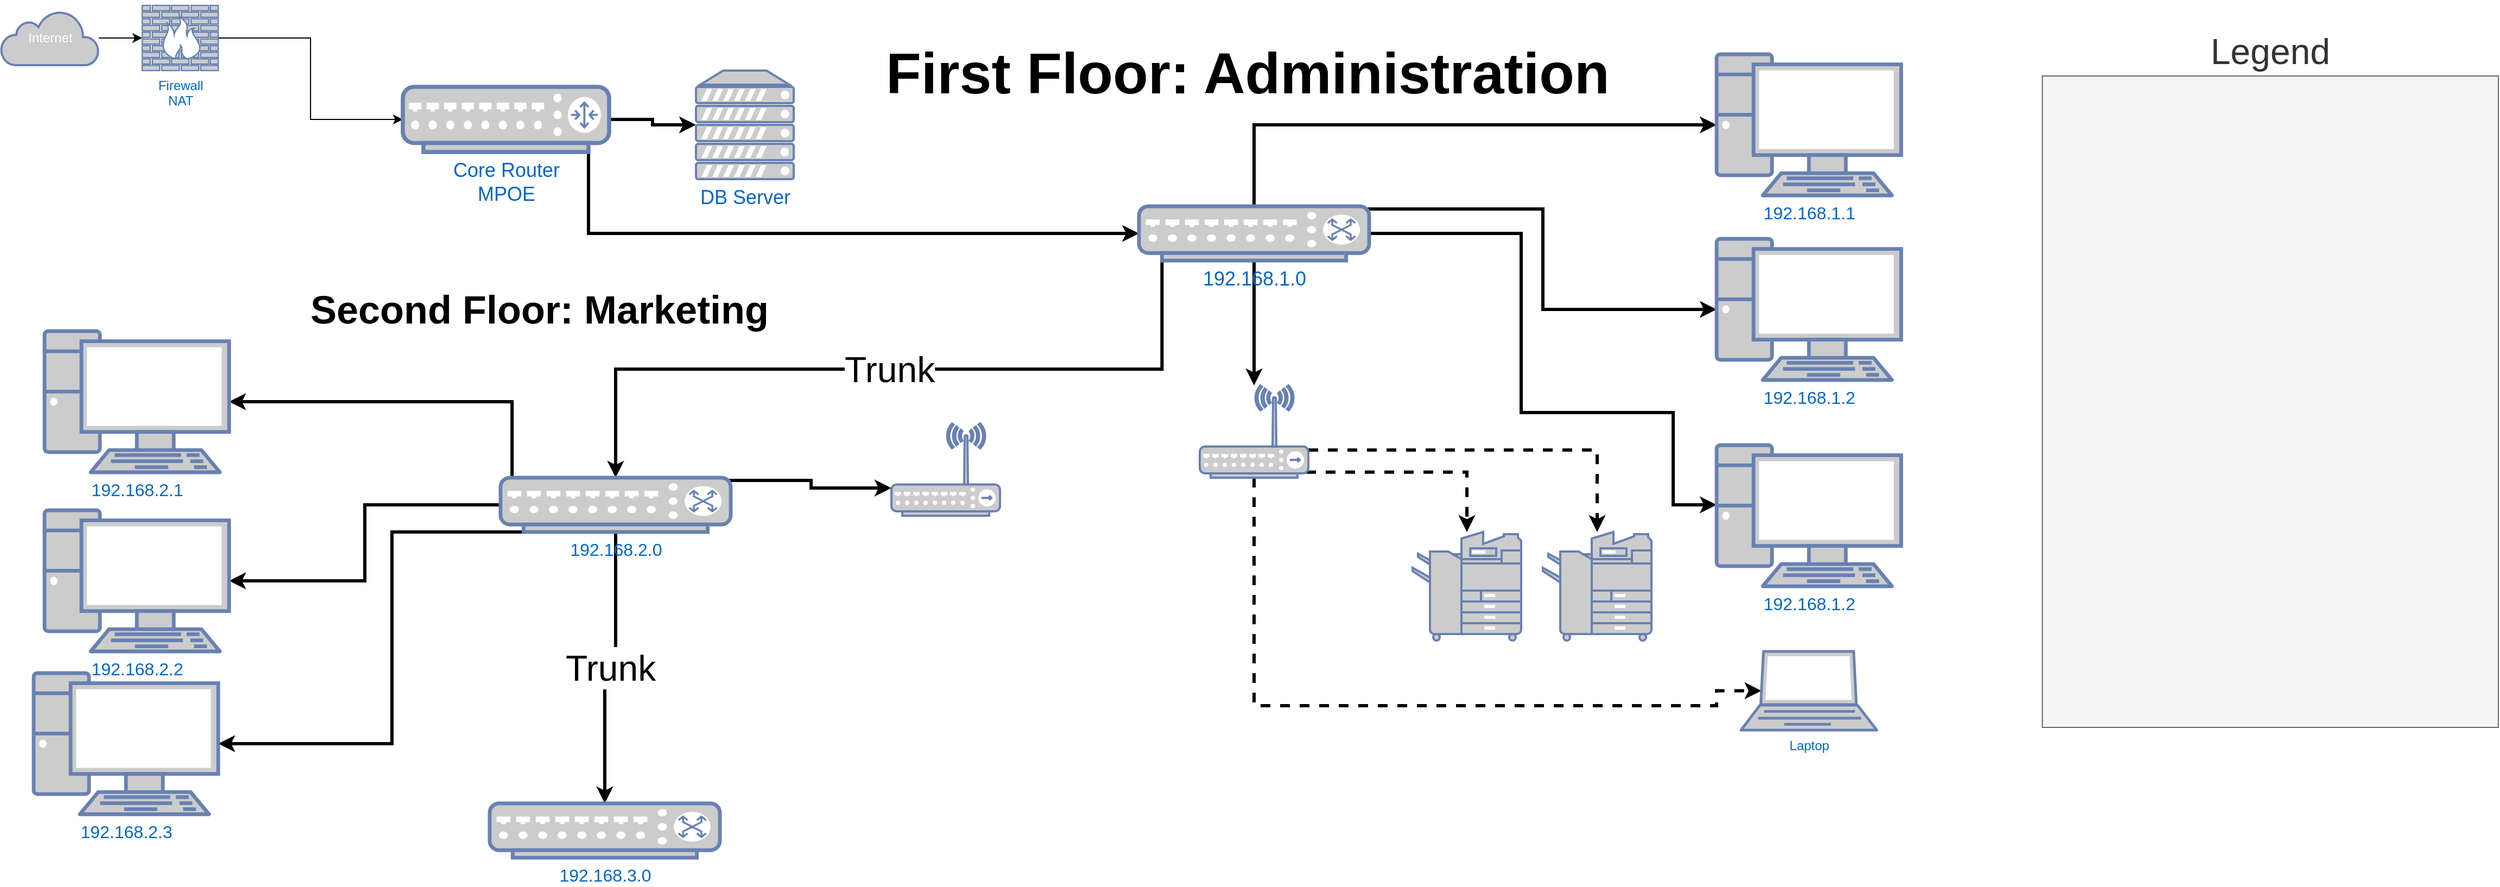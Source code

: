 <mxfile version="17.4.5" type="github">
  <diagram id="P3If8hHnJtQW5MDhgNXn" name="Page-1">
    <mxGraphModel dx="2076" dy="1094" grid="1" gridSize="10" guides="1" tooltips="1" connect="1" arrows="1" fold="1" page="1" pageScale="1" pageWidth="2336" pageHeight="1654" math="0" shadow="0">
      <root>
        <mxCell id="0" />
        <mxCell id="1" parent="0" />
        <mxCell id="7JDwlH0h02J3nJGDVh9B-3" style="edgeStyle=orthogonalEdgeStyle;rounded=0;orthogonalLoop=1;jettySize=auto;html=1;" edge="1" parent="1" source="7JDwlH0h02J3nJGDVh9B-1" target="7JDwlH0h02J3nJGDVh9B-2">
          <mxGeometry relative="1" as="geometry" />
        </mxCell>
        <mxCell id="7JDwlH0h02J3nJGDVh9B-1" value="Internet" style="html=1;outlineConnect=0;fillColor=#CCCCCC;strokeColor=#6881B3;gradientColor=none;gradientDirection=north;strokeWidth=2;shape=mxgraph.networks.cloud;fontColor=#ffffff;" vertex="1" parent="1">
          <mxGeometry x="20" y="10" width="90" height="50" as="geometry" />
        </mxCell>
        <mxCell id="7JDwlH0h02J3nJGDVh9B-5" style="edgeStyle=orthogonalEdgeStyle;rounded=0;orthogonalLoop=1;jettySize=auto;html=1;entryX=0;entryY=0.5;entryDx=0;entryDy=0;entryPerimeter=0;" edge="1" parent="1" source="7JDwlH0h02J3nJGDVh9B-2" target="7JDwlH0h02J3nJGDVh9B-4">
          <mxGeometry relative="1" as="geometry" />
        </mxCell>
        <mxCell id="7JDwlH0h02J3nJGDVh9B-2" value="Firewall&lt;br&gt;NAT" style="fontColor=#0066CC;verticalAlign=top;verticalLabelPosition=bottom;labelPosition=center;align=center;html=1;outlineConnect=0;fillColor=#CCCCCC;strokeColor=#6881B3;gradientColor=none;gradientDirection=north;strokeWidth=2;shape=mxgraph.networks.firewall;" vertex="1" parent="1">
          <mxGeometry x="150" y="5" width="70" height="60" as="geometry" />
        </mxCell>
        <mxCell id="7JDwlH0h02J3nJGDVh9B-18" style="edgeStyle=orthogonalEdgeStyle;rounded=0;orthogonalLoop=1;jettySize=auto;html=1;exitX=0.9;exitY=1;exitDx=0;exitDy=0;exitPerimeter=0;entryX=0;entryY=0.5;entryDx=0;entryDy=0;entryPerimeter=0;strokeWidth=3;" edge="1" parent="1" source="7JDwlH0h02J3nJGDVh9B-4" target="7JDwlH0h02J3nJGDVh9B-10">
          <mxGeometry relative="1" as="geometry" />
        </mxCell>
        <mxCell id="7JDwlH0h02J3nJGDVh9B-43" style="edgeStyle=orthogonalEdgeStyle;rounded=0;orthogonalLoop=1;jettySize=auto;html=1;entryX=0;entryY=0.5;entryDx=0;entryDy=0;entryPerimeter=0;fontSize=53;strokeWidth=3;" edge="1" parent="1" source="7JDwlH0h02J3nJGDVh9B-4" target="7JDwlH0h02J3nJGDVh9B-42">
          <mxGeometry relative="1" as="geometry" />
        </mxCell>
        <mxCell id="7JDwlH0h02J3nJGDVh9B-4" value="Core Router&lt;br&gt;MPOE" style="fontColor=#0066CC;verticalAlign=top;verticalLabelPosition=bottom;labelPosition=center;align=center;html=1;outlineConnect=0;fillColor=#CCCCCC;strokeColor=#6881B3;gradientColor=none;gradientDirection=north;strokeWidth=2;shape=mxgraph.networks.router;fontSize=18;" vertex="1" parent="1">
          <mxGeometry x="390" y="80" width="190" height="60" as="geometry" />
        </mxCell>
        <mxCell id="7JDwlH0h02J3nJGDVh9B-22" style="edgeStyle=orthogonalEdgeStyle;rounded=0;orthogonalLoop=1;jettySize=auto;html=1;exitX=0.5;exitY=1;exitDx=0;exitDy=0;exitPerimeter=0;strokeWidth=3;" edge="1" parent="1" source="7JDwlH0h02J3nJGDVh9B-10" target="7JDwlH0h02J3nJGDVh9B-21">
          <mxGeometry relative="1" as="geometry" />
        </mxCell>
        <mxCell id="7JDwlH0h02J3nJGDVh9B-27" style="edgeStyle=orthogonalEdgeStyle;rounded=0;orthogonalLoop=1;jettySize=auto;html=1;exitX=0.5;exitY=0;exitDx=0;exitDy=0;exitPerimeter=0;strokeWidth=3;entryX=0;entryY=0.5;entryDx=0;entryDy=0;entryPerimeter=0;" edge="1" parent="1" source="7JDwlH0h02J3nJGDVh9B-10" target="7JDwlH0h02J3nJGDVh9B-19">
          <mxGeometry relative="1" as="geometry" />
        </mxCell>
        <mxCell id="7JDwlH0h02J3nJGDVh9B-28" style="edgeStyle=orthogonalEdgeStyle;rounded=0;orthogonalLoop=1;jettySize=auto;html=1;exitX=0.95;exitY=0.05;exitDx=0;exitDy=0;exitPerimeter=0;entryX=0;entryY=0.5;entryDx=0;entryDy=0;entryPerimeter=0;strokeWidth=3;" edge="1" parent="1" source="7JDwlH0h02J3nJGDVh9B-10" target="7JDwlH0h02J3nJGDVh9B-24">
          <mxGeometry relative="1" as="geometry" />
        </mxCell>
        <mxCell id="7JDwlH0h02J3nJGDVh9B-30" style="edgeStyle=orthogonalEdgeStyle;rounded=0;orthogonalLoop=1;jettySize=auto;html=1;exitX=1;exitY=0.5;exitDx=0;exitDy=0;exitPerimeter=0;strokeWidth=3;" edge="1" parent="1" source="7JDwlH0h02J3nJGDVh9B-10" target="7JDwlH0h02J3nJGDVh9B-39">
          <mxGeometry relative="1" as="geometry">
            <mxPoint x="1600" y="460" as="targetPoint" />
            <Array as="points">
              <mxPoint x="1420" y="215" />
              <mxPoint x="1420" y="380" />
              <mxPoint x="1560" y="380" />
              <mxPoint x="1560" y="465" />
            </Array>
          </mxGeometry>
        </mxCell>
        <mxCell id="7JDwlH0h02J3nJGDVh9B-38" value="Trunk&lt;font style=&quot;font-size: 33px;&quot;&gt;&lt;br style=&quot;font-size: 33px;&quot;&gt;&lt;/font&gt;" style="edgeStyle=orthogonalEdgeStyle;rounded=0;orthogonalLoop=1;jettySize=auto;html=1;exitX=0.1;exitY=1;exitDx=0;exitDy=0;exitPerimeter=0;fontSize=33;strokeWidth=3;" edge="1" parent="1" source="7JDwlH0h02J3nJGDVh9B-10" target="7JDwlH0h02J3nJGDVh9B-37">
          <mxGeometry relative="1" as="geometry" />
        </mxCell>
        <mxCell id="7JDwlH0h02J3nJGDVh9B-10" value="192.168.1.0" style="fontColor=#0066CC;verticalAlign=top;verticalLabelPosition=bottom;labelPosition=center;align=center;html=1;outlineConnect=0;fillColor=#CCCCCC;strokeColor=#6881B3;gradientColor=none;gradientDirection=north;strokeWidth=2;shape=mxgraph.networks.switch;fontSize=18;" vertex="1" parent="1">
          <mxGeometry x="1068" y="190" width="212" height="50" as="geometry" />
        </mxCell>
        <mxCell id="7JDwlH0h02J3nJGDVh9B-19" value="192.168.1.1" style="fontColor=#0066CC;verticalAlign=top;verticalLabelPosition=bottom;labelPosition=center;align=center;html=1;outlineConnect=0;fillColor=#CCCCCC;strokeColor=#6881B3;gradientColor=none;gradientDirection=north;strokeWidth=2;shape=mxgraph.networks.pc;fontSize=16;" vertex="1" parent="1">
          <mxGeometry x="1600" y="50" width="170" height="130" as="geometry" />
        </mxCell>
        <mxCell id="7JDwlH0h02J3nJGDVh9B-33" style="edgeStyle=orthogonalEdgeStyle;rounded=0;orthogonalLoop=1;jettySize=auto;html=1;exitX=1;exitY=0.7;exitDx=0;exitDy=0;exitPerimeter=0;strokeWidth=3;dashed=1;" edge="1" parent="1" source="7JDwlH0h02J3nJGDVh9B-21" target="7JDwlH0h02J3nJGDVh9B-32">
          <mxGeometry relative="1" as="geometry" />
        </mxCell>
        <mxCell id="7JDwlH0h02J3nJGDVh9B-34" style="edgeStyle=orthogonalEdgeStyle;rounded=0;orthogonalLoop=1;jettySize=auto;html=1;exitX=0.98;exitY=0.94;exitDx=0;exitDy=0;exitPerimeter=0;dashed=1;strokeWidth=3;" edge="1" parent="1" source="7JDwlH0h02J3nJGDVh9B-21" target="7JDwlH0h02J3nJGDVh9B-31">
          <mxGeometry relative="1" as="geometry" />
        </mxCell>
        <mxCell id="7JDwlH0h02J3nJGDVh9B-36" style="edgeStyle=orthogonalEdgeStyle;rounded=0;orthogonalLoop=1;jettySize=auto;html=1;exitX=0.5;exitY=1;exitDx=0;exitDy=0;exitPerimeter=0;dashed=1;strokeWidth=3;entryX=0.15;entryY=0.5;entryDx=0;entryDy=0;entryPerimeter=0;" edge="1" parent="1" source="7JDwlH0h02J3nJGDVh9B-21" target="7JDwlH0h02J3nJGDVh9B-35">
          <mxGeometry relative="1" as="geometry">
            <Array as="points">
              <mxPoint x="1174" y="650" />
              <mxPoint x="1600" y="650" />
              <mxPoint x="1600" y="636" />
            </Array>
          </mxGeometry>
        </mxCell>
        <mxCell id="7JDwlH0h02J3nJGDVh9B-21" value="" style="fontColor=#0066CC;verticalAlign=top;verticalLabelPosition=bottom;labelPosition=center;align=center;html=1;outlineConnect=0;fillColor=#CCCCCC;strokeColor=#6881B3;gradientColor=none;gradientDirection=north;strokeWidth=2;shape=mxgraph.networks.wireless_hub;" vertex="1" parent="1">
          <mxGeometry x="1124" y="355" width="100" height="85" as="geometry" />
        </mxCell>
        <mxCell id="7JDwlH0h02J3nJGDVh9B-24" value="192.168.1.2" style="fontColor=#0066CC;verticalAlign=top;verticalLabelPosition=bottom;labelPosition=center;align=center;html=1;outlineConnect=0;fillColor=#CCCCCC;strokeColor=#6881B3;gradientColor=none;gradientDirection=north;strokeWidth=2;shape=mxgraph.networks.pc;fontSize=16;" vertex="1" parent="1">
          <mxGeometry x="1600" y="220" width="170" height="130" as="geometry" />
        </mxCell>
        <mxCell id="7JDwlH0h02J3nJGDVh9B-31" value="" style="fontColor=#0066CC;verticalAlign=top;verticalLabelPosition=bottom;labelPosition=center;align=center;html=1;outlineConnect=0;fillColor=#CCCCCC;strokeColor=#6881B3;gradientColor=none;gradientDirection=north;strokeWidth=2;shape=mxgraph.networks.copier;" vertex="1" parent="1">
          <mxGeometry x="1320" y="490" width="100" height="100" as="geometry" />
        </mxCell>
        <mxCell id="7JDwlH0h02J3nJGDVh9B-32" value="" style="fontColor=#0066CC;verticalAlign=top;verticalLabelPosition=bottom;labelPosition=center;align=center;html=1;outlineConnect=0;fillColor=#CCCCCC;strokeColor=#6881B3;gradientColor=none;gradientDirection=north;strokeWidth=2;shape=mxgraph.networks.copier;" vertex="1" parent="1">
          <mxGeometry x="1440" y="490" width="100" height="100" as="geometry" />
        </mxCell>
        <mxCell id="7JDwlH0h02J3nJGDVh9B-35" value="Laptop" style="fontColor=#0066CC;verticalAlign=top;verticalLabelPosition=bottom;labelPosition=center;align=center;html=1;outlineConnect=0;fillColor=#CCCCCC;strokeColor=#6881B3;gradientColor=none;gradientDirection=north;strokeWidth=2;shape=mxgraph.networks.laptop;" vertex="1" parent="1">
          <mxGeometry x="1622.5" y="600" width="125" height="72.5" as="geometry" />
        </mxCell>
        <mxCell id="7JDwlH0h02J3nJGDVh9B-46" style="edgeStyle=orthogonalEdgeStyle;rounded=0;orthogonalLoop=1;jettySize=auto;html=1;exitX=0.95;exitY=0.05;exitDx=0;exitDy=0;exitPerimeter=0;entryX=0;entryY=0.7;entryDx=0;entryDy=0;entryPerimeter=0;fontSize=18;strokeWidth=3;" edge="1" parent="1" source="7JDwlH0h02J3nJGDVh9B-37" target="7JDwlH0h02J3nJGDVh9B-45">
          <mxGeometry relative="1" as="geometry" />
        </mxCell>
        <mxCell id="7JDwlH0h02J3nJGDVh9B-50" style="edgeStyle=orthogonalEdgeStyle;rounded=0;orthogonalLoop=1;jettySize=auto;html=1;exitX=0.05;exitY=0.05;exitDx=0;exitDy=0;exitPerimeter=0;entryX=1;entryY=0.5;entryDx=0;entryDy=0;entryPerimeter=0;fontSize=18;strokeWidth=3;" edge="1" parent="1" source="7JDwlH0h02J3nJGDVh9B-37" target="7JDwlH0h02J3nJGDVh9B-49">
          <mxGeometry relative="1" as="geometry">
            <Array as="points">
              <mxPoint x="491" y="370" />
            </Array>
          </mxGeometry>
        </mxCell>
        <mxCell id="7JDwlH0h02J3nJGDVh9B-51" style="edgeStyle=orthogonalEdgeStyle;rounded=0;orthogonalLoop=1;jettySize=auto;html=1;exitX=0;exitY=0.5;exitDx=0;exitDy=0;exitPerimeter=0;entryX=1;entryY=0.5;entryDx=0;entryDy=0;entryPerimeter=0;fontSize=18;strokeWidth=3;" edge="1" parent="1" source="7JDwlH0h02J3nJGDVh9B-37" target="7JDwlH0h02J3nJGDVh9B-48">
          <mxGeometry relative="1" as="geometry" />
        </mxCell>
        <mxCell id="7JDwlH0h02J3nJGDVh9B-52" style="edgeStyle=orthogonalEdgeStyle;rounded=0;orthogonalLoop=1;jettySize=auto;html=1;exitX=0.1;exitY=1;exitDx=0;exitDy=0;exitPerimeter=0;entryX=1;entryY=0.5;entryDx=0;entryDy=0;entryPerimeter=0;fontSize=18;strokeWidth=3;" edge="1" parent="1" source="7JDwlH0h02J3nJGDVh9B-37" target="7JDwlH0h02J3nJGDVh9B-47">
          <mxGeometry relative="1" as="geometry">
            <Array as="points">
              <mxPoint x="380" y="490" />
              <mxPoint x="380" y="685" />
            </Array>
          </mxGeometry>
        </mxCell>
        <mxCell id="7JDwlH0h02J3nJGDVh9B-55" value="Trunk&lt;font style=&quot;font-size: 33px;&quot;&gt;&lt;br style=&quot;font-size: 33px;&quot;&gt;&lt;/font&gt;" style="edgeStyle=orthogonalEdgeStyle;rounded=0;orthogonalLoop=1;jettySize=auto;html=1;fontSize=33;strokeWidth=3;" edge="1" parent="1" source="7JDwlH0h02J3nJGDVh9B-37" target="7JDwlH0h02J3nJGDVh9B-54">
          <mxGeometry relative="1" as="geometry" />
        </mxCell>
        <mxCell id="7JDwlH0h02J3nJGDVh9B-37" value="192.168.2.0" style="fontColor=#0066CC;verticalAlign=top;verticalLabelPosition=bottom;labelPosition=center;align=center;html=1;outlineConnect=0;fillColor=#CCCCCC;strokeColor=#6881B3;gradientColor=none;gradientDirection=north;strokeWidth=2;shape=mxgraph.networks.switch;fontSize=16;" vertex="1" parent="1">
          <mxGeometry x="480" y="440" width="212" height="50" as="geometry" />
        </mxCell>
        <mxCell id="7JDwlH0h02J3nJGDVh9B-39" value="192.168.1.2" style="fontColor=#0066CC;verticalAlign=top;verticalLabelPosition=bottom;labelPosition=center;align=center;html=1;outlineConnect=0;fillColor=#CCCCCC;strokeColor=#6881B3;gradientColor=none;gradientDirection=north;strokeWidth=2;shape=mxgraph.networks.pc;fontSize=16;" vertex="1" parent="1">
          <mxGeometry x="1600" y="410" width="170" height="130" as="geometry" />
        </mxCell>
        <mxCell id="7JDwlH0h02J3nJGDVh9B-40" value="Legend" style="rounded=0;whiteSpace=wrap;html=1;fontSize=33;labelPosition=center;verticalLabelPosition=top;align=center;verticalAlign=bottom;fillColor=#f5f5f5;strokeColor=#666666;fontColor=#333333;" vertex="1" parent="1">
          <mxGeometry x="1900" y="70" width="420" height="600" as="geometry" />
        </mxCell>
        <mxCell id="7JDwlH0h02J3nJGDVh9B-41" value="&lt;h1 style=&quot;font-size: 53px&quot;&gt;First Floor: Administration&lt;/h1&gt;" style="text;html=1;strokeColor=none;fillColor=none;spacing=5;spacingTop=-20;whiteSpace=wrap;overflow=hidden;rounded=0;fontSize=33;" vertex="1" parent="1">
          <mxGeometry x="830" y="10" width="720" height="105" as="geometry" />
        </mxCell>
        <mxCell id="7JDwlH0h02J3nJGDVh9B-42" value="DB Server&lt;font style=&quot;font-size: 18px;&quot;&gt;&lt;br style=&quot;font-size: 18px;&quot;&gt;&lt;/font&gt;" style="fontColor=#0066CC;verticalAlign=top;verticalLabelPosition=bottom;labelPosition=center;align=center;html=1;outlineConnect=0;fillColor=#CCCCCC;strokeColor=#6881B3;gradientColor=none;gradientDirection=north;strokeWidth=2;shape=mxgraph.networks.server;fontSize=18;" vertex="1" parent="1">
          <mxGeometry x="660" y="65" width="90" height="100" as="geometry" />
        </mxCell>
        <mxCell id="7JDwlH0h02J3nJGDVh9B-45" value="" style="fontColor=#0066CC;verticalAlign=top;verticalLabelPosition=bottom;labelPosition=center;align=center;html=1;outlineConnect=0;fillColor=#CCCCCC;strokeColor=#6881B3;gradientColor=none;gradientDirection=north;strokeWidth=2;shape=mxgraph.networks.wireless_hub;fontSize=18;" vertex="1" parent="1">
          <mxGeometry x="840" y="390" width="100" height="85" as="geometry" />
        </mxCell>
        <mxCell id="7JDwlH0h02J3nJGDVh9B-47" value="192.168.2.3" style="fontColor=#0066CC;verticalAlign=top;verticalLabelPosition=bottom;labelPosition=center;align=center;html=1;outlineConnect=0;fillColor=#CCCCCC;strokeColor=#6881B3;gradientColor=none;gradientDirection=north;strokeWidth=2;shape=mxgraph.networks.pc;fontSize=16;" vertex="1" parent="1">
          <mxGeometry x="50" y="620" width="170" height="130" as="geometry" />
        </mxCell>
        <mxCell id="7JDwlH0h02J3nJGDVh9B-48" value="192.168.2.2" style="fontColor=#0066CC;verticalAlign=top;verticalLabelPosition=bottom;labelPosition=center;align=center;html=1;outlineConnect=0;fillColor=#CCCCCC;strokeColor=#6881B3;gradientColor=none;gradientDirection=north;strokeWidth=2;shape=mxgraph.networks.pc;fontSize=16;" vertex="1" parent="1">
          <mxGeometry x="60" y="470" width="170" height="130" as="geometry" />
        </mxCell>
        <mxCell id="7JDwlH0h02J3nJGDVh9B-49" value="192.168.2.1" style="fontColor=#0066CC;verticalAlign=top;verticalLabelPosition=bottom;labelPosition=center;align=center;html=1;outlineConnect=0;fillColor=#CCCCCC;strokeColor=#6881B3;gradientColor=none;gradientDirection=north;strokeWidth=2;shape=mxgraph.networks.pc;fontSize=16;" vertex="1" parent="1">
          <mxGeometry x="60" y="305" width="170" height="130" as="geometry" />
        </mxCell>
        <mxCell id="7JDwlH0h02J3nJGDVh9B-53" value="&lt;h1&gt;Second Floor: Marketing&lt;/h1&gt;" style="text;html=1;strokeColor=none;fillColor=none;spacing=5;spacingTop=-20;whiteSpace=wrap;overflow=hidden;rounded=0;fontSize=18;" vertex="1" parent="1">
          <mxGeometry x="300" y="250" width="480" height="70" as="geometry" />
        </mxCell>
        <mxCell id="7JDwlH0h02J3nJGDVh9B-54" value="192.168.3.0" style="fontColor=#0066CC;verticalAlign=top;verticalLabelPosition=bottom;labelPosition=center;align=center;html=1;outlineConnect=0;fillColor=#CCCCCC;strokeColor=#6881B3;gradientColor=none;gradientDirection=north;strokeWidth=2;shape=mxgraph.networks.switch;fontSize=16;" vertex="1" parent="1">
          <mxGeometry x="470" y="740" width="212" height="50" as="geometry" />
        </mxCell>
      </root>
    </mxGraphModel>
  </diagram>
</mxfile>

